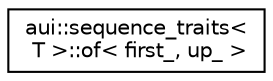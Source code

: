 digraph "Graphical Class Hierarchy"
{
 // LATEX_PDF_SIZE
  edge [fontname="Helvetica",fontsize="10",labelfontname="Helvetica",labelfontsize="10"];
  node [fontname="Helvetica",fontsize="10",shape=record];
  rankdir="LR";
  Node0 [label="aui::sequence_traits\<\l T \>::of\< first_, up_ \>",height=0.2,width=0.4,color="black", fillcolor="white", style="filled",URL="$structaui_1_1sequence__traits_1_1of.html",tooltip=" "];
}
